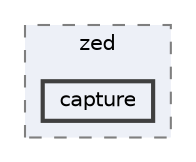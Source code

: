 digraph "/home/friedel/devel/ILLIXR/plugins/zed/capture"
{
 // LATEX_PDF_SIZE
  bgcolor="transparent";
  edge [fontname=Helvetica,fontsize=10,labelfontname=Helvetica,labelfontsize=10];
  node [fontname=Helvetica,fontsize=10,shape=box,height=0.2,width=0.4];
  compound=true
  subgraph clusterdir_849887777c8d994370efe5983d8c78f5 {
    graph [ bgcolor="#edf0f7", pencolor="grey50", label="zed", fontname=Helvetica,fontsize=10 style="filled,dashed", URL="dir_849887777c8d994370efe5983d8c78f5.html",tooltip=""]
  dir_0879f110ae87fbd48213ca4f072ab8de [label="capture", fillcolor="#edf0f7", color="grey25", style="filled,bold", URL="dir_0879f110ae87fbd48213ca4f072ab8de.html",tooltip=""];
  }
}
